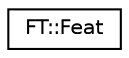 digraph "Graphical Class Hierarchy"
{
 // LATEX_PDF_SIZE
  edge [fontname="Helvetica",fontsize="10",labelfontname="Helvetica",labelfontsize="10"];
  node [fontname="Helvetica",fontsize="10",shape=record];
  rankdir="LR";
  Node0 [label="FT::Feat",height=0.2,width=0.4,color="black", fillcolor="white", style="filled",URL="$db/dff/classFT_1_1Feat.html",tooltip="main class for the Feat learner."];
}
